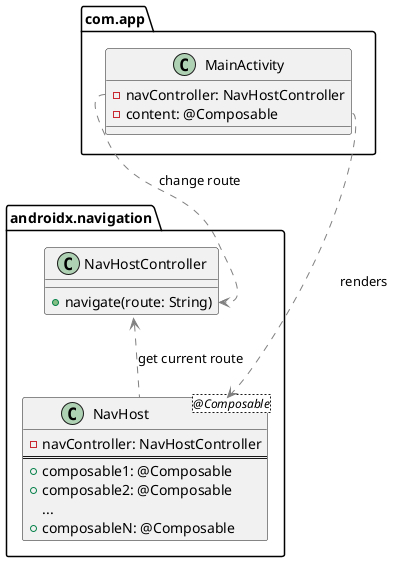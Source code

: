 @startuml
'https://plantuml.com/class-diagram

set separator none

package com.app {
    class MainActivity {
    - navController: NavHostController
    - content: @Composable
    }
}

package androidx.navigation {
    class NavHostController {
    + navigate(route: String)
    }

    class NavHost <@Composable>{
    - navController: NavHostController
    ==
    + composable1: @Composable
    + composable2: @Composable
    ...
    + composableN: @Composable
    }
}

MainActivity::navController ..> NavHostController::navigate#Gray : change route
MainActivity::content .right.> NavHost#Gray:renders

NavHost .up.> NavHostController#Gray : get current route


@enduml